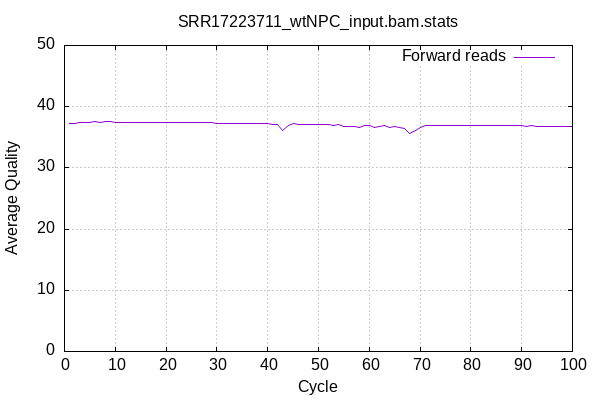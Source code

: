 
            set terminal png size 600,400 truecolor
            set output "SRR17223711_wtNPC_input_stats/quals.png"
            set grid xtics ytics y2tics back lc rgb "#cccccc"
            set ylabel "Average Quality"
            set xlabel "Cycle"
            set yrange [0:50]
            set title "SRR17223711_wtNPC_input.bam.stats" noenhanced
            plot '-' using 1:2 with lines title 'Forward reads' 
        1	37.21
2	37.31
3	37.41
4	37.47
5	37.48
6	37.51
7	37.49
8	37.50
9	37.50
10	37.48
11	37.48
12	37.49
13	37.48
14	37.48
15	37.48
16	37.48
17	37.46
18	37.45
19	37.46
20	37.43
21	37.45
22	37.43
23	37.44
24	37.42
25	37.40
26	37.37
27	37.36
28	37.34
29	37.34
30	37.31
31	37.32
32	37.32
33	37.31
34	37.26
35	37.28
36	37.29
37	37.25
38	37.25
39	37.25
40	37.18
41	37.14
42	37.17
43	36.12
44	36.96
45	37.18
46	37.05
47	37.04
48	37.15
49	37.09
50	37.09
51	37.12
52	37.13
53	36.94
54	37.03
55	36.83
56	36.83
57	36.80
58	36.57
59	36.99
60	36.88
61	36.57
62	36.72
63	36.95
64	36.63
65	36.79
66	36.60
67	36.41
68	35.64
69	36.05
70	36.63
71	36.85
72	36.93
73	36.96
74	36.99
75	36.98
76	36.97
77	36.97
78	36.97
79	36.98
80	36.96
81	36.95
82	36.96
83	36.95
84	36.93
85	36.92
86	36.91
87	36.90
88	36.91
89	36.91
90	36.89
91	36.84
92	36.86
93	36.84
94	36.84
95	36.83
96	36.82
97	36.83
98	36.82
99	36.81
100	36.80
end
